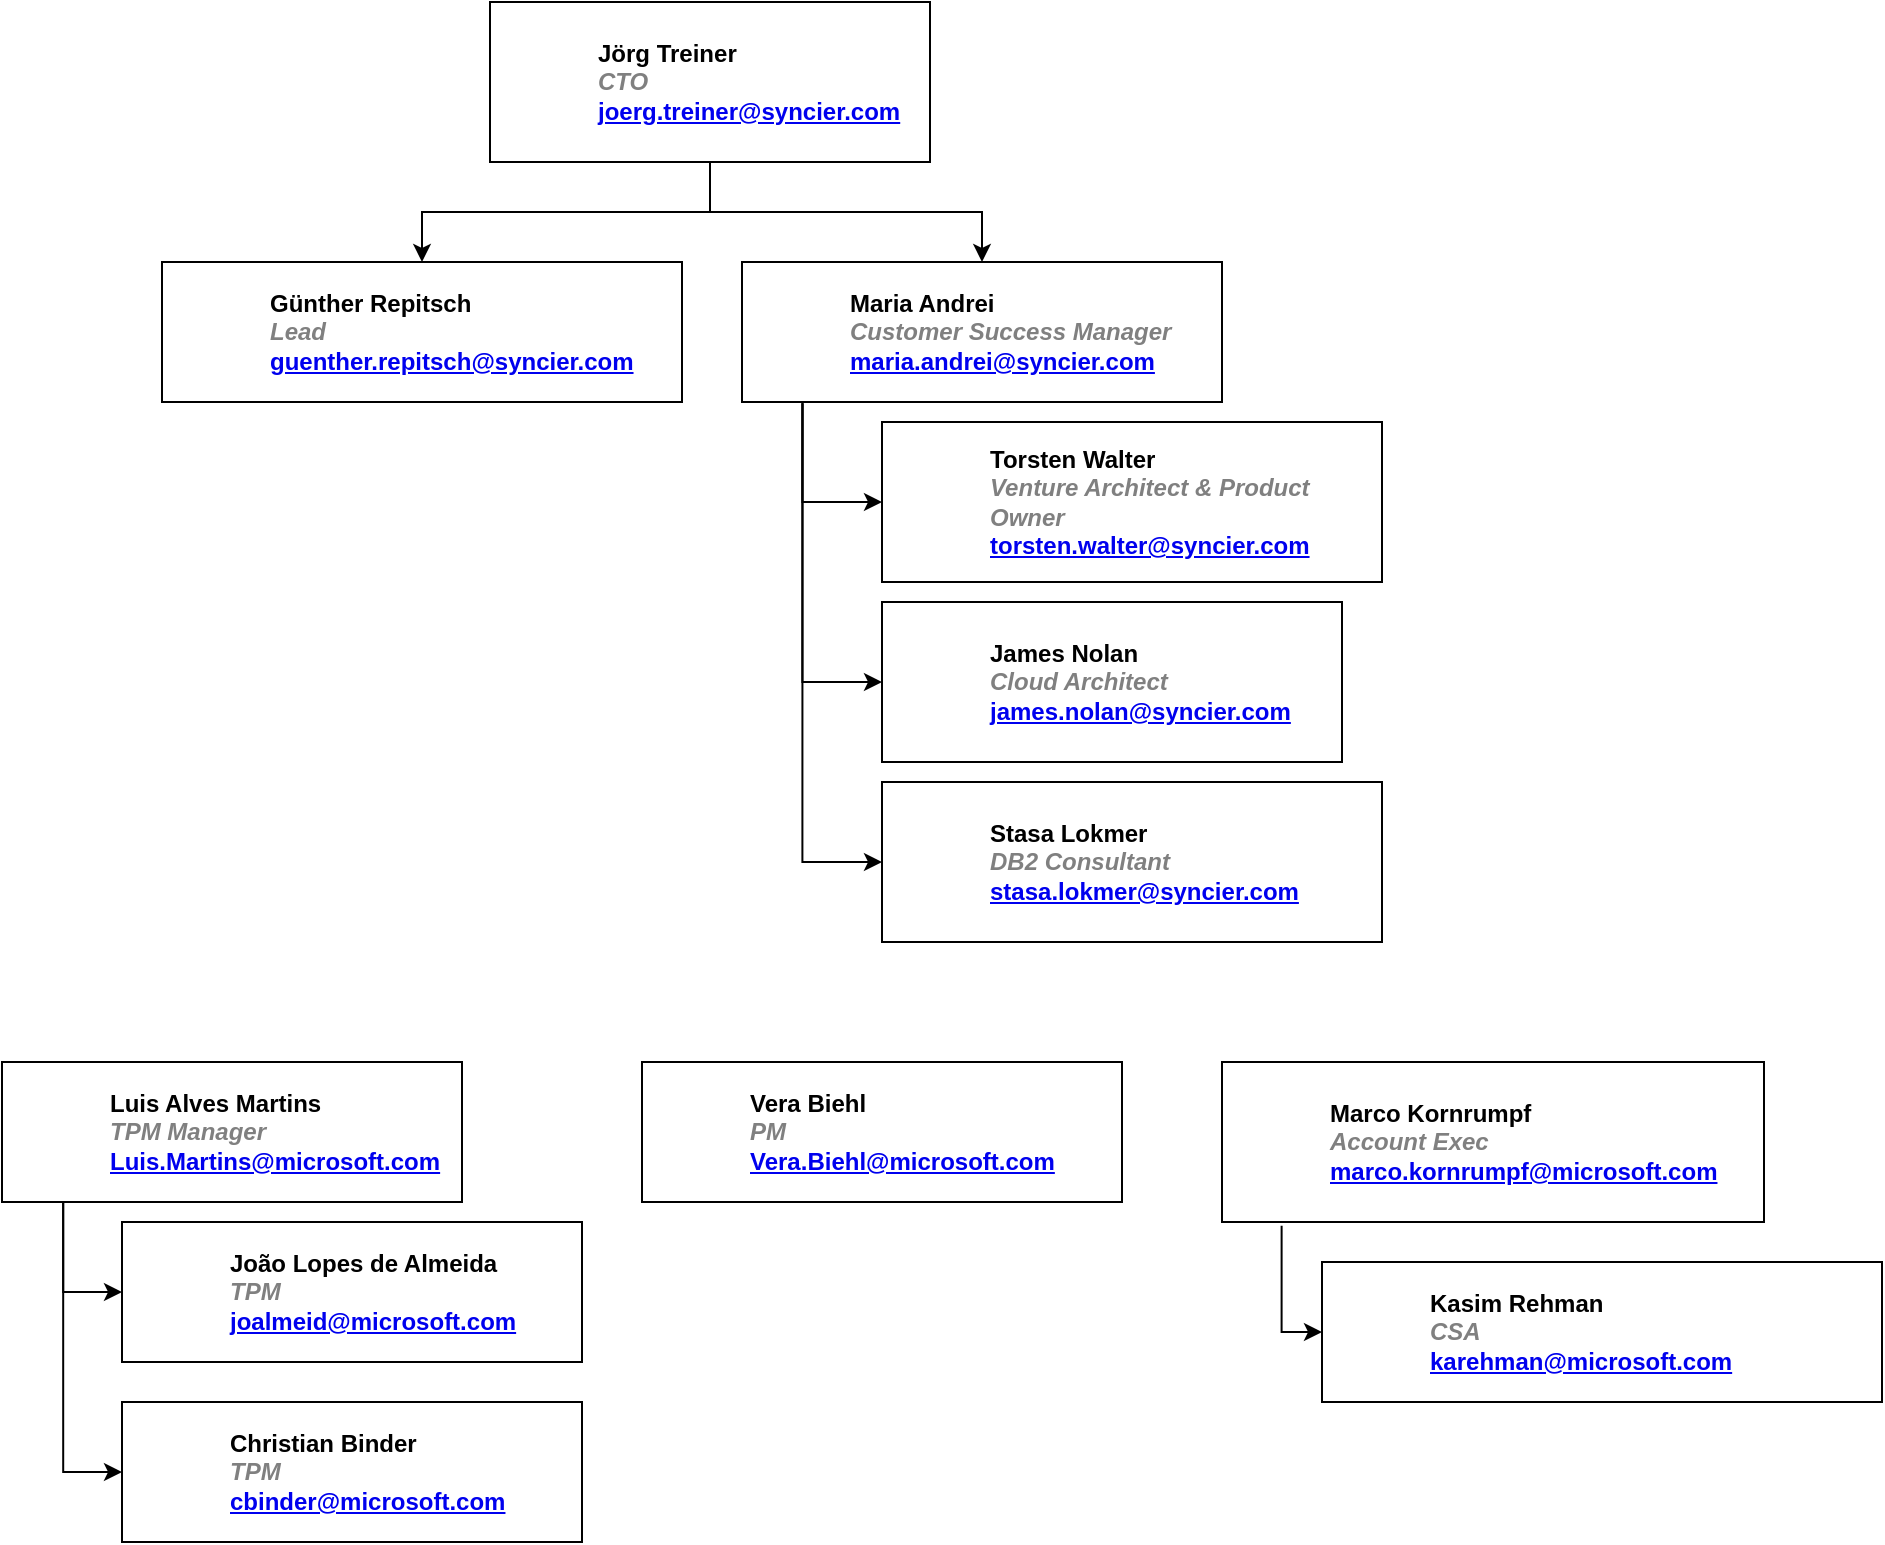 <mxfile version="14.5.8" type="github">
  <diagram id="prtHgNgQTEPvFCAcTncT" name="Page-1">
    <mxGraphModel dx="1523" dy="771" grid="1" gridSize="10" guides="1" tooltips="1" connect="1" arrows="1" fold="1" page="1" pageScale="1" pageWidth="827" pageHeight="1169" math="0" shadow="0">
      <root>
        <mxCell id="0" />
        <mxCell id="1" parent="0" />
        <mxCell id="XEXGEvhh6CeXuhuqBWVr-20" style="edgeStyle=orthogonalEdgeStyle;rounded=0;orthogonalLoop=1;jettySize=auto;html=1;exitX=0.5;exitY=1;exitDx=0;exitDy=0;" edge="1" parent="1" source="XEXGEvhh6CeXuhuqBWVr-22" target="XEXGEvhh6CeXuhuqBWVr-27">
          <mxGeometry relative="1" as="geometry" />
        </mxCell>
        <mxCell id="XEXGEvhh6CeXuhuqBWVr-21" style="edgeStyle=orthogonalEdgeStyle;rounded=0;orthogonalLoop=1;jettySize=auto;html=1;exitX=0.5;exitY=1;exitDx=0;exitDy=0;" edge="1" parent="1" source="XEXGEvhh6CeXuhuqBWVr-22" target="XEXGEvhh6CeXuhuqBWVr-23">
          <mxGeometry relative="1" as="geometry" />
        </mxCell>
        <UserObject label="Jörg Treiner&lt;br&gt;&lt;i style=&quot;color: gray&quot;&gt;CTO&lt;/i&gt;&lt;br&gt;&lt;a href=&quot;mailto:me@example.com&quot;&gt;joerg.treiner@syncier.com&lt;/a&gt;" name="Jörg Treiner " position="CTO" location="Munich" email="joerg.treiner@syncier.com" placeholders="1" link="https://www.linkedin.com/in/joergtreiner" id="XEXGEvhh6CeXuhuqBWVr-22">
          <mxCell style="label;image=https://cdn3.iconfinder.com/data/icons/user-avatars-1/512/users-9-2-128.png;whiteSpace=wrap;html=1;rounded=0;glass=0;treeFolding=1;treeMoving=1;" vertex="1" parent="1">
            <mxGeometry x="304" y="130" width="220" height="80" as="geometry" />
          </mxCell>
        </UserObject>
        <UserObject label="Günther Repitsch&lt;br&gt;&lt;i style=&quot;color: gray&quot;&gt;Lead&lt;/i&gt;&lt;br&gt;&lt;a href=&quot;mailto:me@example.com&quot;&gt;guenther.repitsch@syncier.com&lt;/a&gt;" name="Günther Repitsch " position="Lead" location="Munich" email="guenther.repitsch@syncier.com" placeholders="1" link="https://www.linkedin.com/in/g%C3%BCnther-repitsch-474876105" id="XEXGEvhh6CeXuhuqBWVr-23">
          <mxCell style="label;image=https://cdn3.iconfinder.com/data/icons/user-avatars-1/512/users-2-128.png;whiteSpace=wrap;html=1;rounded=0;glass=0;" vertex="1" parent="1">
            <mxGeometry x="140" y="260" width="260" height="70" as="geometry" />
          </mxCell>
        </UserObject>
        <mxCell id="XEXGEvhh6CeXuhuqBWVr-24" style="edgeStyle=orthogonalEdgeStyle;rounded=0;orthogonalLoop=1;jettySize=auto;html=1;exitX=0.126;exitY=1;exitDx=0;exitDy=0;entryX=0;entryY=0.5;entryDx=0;entryDy=0;exitPerimeter=0;" edge="1" parent="1" source="XEXGEvhh6CeXuhuqBWVr-27" target="XEXGEvhh6CeXuhuqBWVr-28">
          <mxGeometry relative="1" as="geometry" />
        </mxCell>
        <mxCell id="XEXGEvhh6CeXuhuqBWVr-25" style="edgeStyle=orthogonalEdgeStyle;rounded=0;orthogonalLoop=1;jettySize=auto;html=1;exitX=0.126;exitY=1.012;exitDx=0;exitDy=0;entryX=0;entryY=0.5;entryDx=0;entryDy=0;exitPerimeter=0;" edge="1" parent="1" source="XEXGEvhh6CeXuhuqBWVr-27" target="XEXGEvhh6CeXuhuqBWVr-29">
          <mxGeometry relative="1" as="geometry" />
        </mxCell>
        <mxCell id="XEXGEvhh6CeXuhuqBWVr-26" style="edgeStyle=orthogonalEdgeStyle;rounded=0;orthogonalLoop=1;jettySize=auto;html=1;exitX=0.126;exitY=0.976;exitDx=0;exitDy=0;entryX=0;entryY=0.5;entryDx=0;entryDy=0;exitPerimeter=0;" edge="1" parent="1" source="XEXGEvhh6CeXuhuqBWVr-27" target="XEXGEvhh6CeXuhuqBWVr-30">
          <mxGeometry relative="1" as="geometry" />
        </mxCell>
        <UserObject label="Maria Andrei&lt;br&gt;&lt;font color=&quot;#808080&quot;&gt;&lt;i&gt;Customer Success Manager&lt;/i&gt;&lt;/font&gt;&lt;br&gt;&lt;a href=&quot;mailto:me@example.com&quot;&gt;maria.andrei@syncier.com&lt;/a&gt;" name="Maria Andrei" position="Customer Success Manager" location="Munich" email="maria.andrei@syncier.com" placeholders="1" link="https://www.linkedin.com/in/maria-andrei-117a5b34" id="XEXGEvhh6CeXuhuqBWVr-27">
          <mxCell style="label;image=https://cdn3.iconfinder.com/data/icons/user-avatars-1/512/users-3-128.png;whiteSpace=wrap;html=1;rounded=0;glass=0;treeMoving=1;treeFolding=1;" vertex="1" parent="1">
            <mxGeometry x="430" y="260" width="240" height="70" as="geometry" />
          </mxCell>
        </UserObject>
        <UserObject label="Torsten Walter&lt;br&gt;&lt;i style=&quot;color: gray&quot;&gt;Venture Architect &amp;amp; Product Owner&lt;/i&gt;&lt;br&gt;&lt;a href=&quot;mailto:me@example.com&quot;&gt;torsten.walter@syncier.com&lt;/a&gt;" name="Torsten Walter" position="Venture Architect &amp; Product Owner" location="Munich" email="torsten.walter@syncier.com" placeholders="1" link="https://www.linkedin.com/in/torsten-walter-4697a777" id="XEXGEvhh6CeXuhuqBWVr-28">
          <mxCell style="label;image=https://cdn3.iconfinder.com/data/icons/user-avatars-1/512/users-10-3-128.png;whiteSpace=wrap;html=1;rounded=0;glass=0;treeFolding=1;treeMoving=1;" vertex="1" parent="1">
            <mxGeometry x="500" y="340" width="250" height="80" as="geometry" />
          </mxCell>
        </UserObject>
        <UserObject label="James Nolan&lt;br&gt;&lt;i style=&quot;color: gray&quot;&gt;Cloud Architect&lt;/i&gt;&lt;br&gt;&lt;a href=&quot;mailto:me@example.com&quot;&gt;james.nolan@syncier.com&lt;/a&gt;" name="James Nolan" position="Cloud Architect" location="Munich" email="James Nolan" placeholders="1" link="https://www.linkedin.com/in/cloudywithachanceofdevops" id="XEXGEvhh6CeXuhuqBWVr-29">
          <mxCell style="label;image=https://cdn3.iconfinder.com/data/icons/user-avatars-1/512/users-2-128.png;whiteSpace=wrap;html=1;rounded=0;glass=0;" vertex="1" parent="1">
            <mxGeometry x="500" y="430" width="230" height="80" as="geometry" />
          </mxCell>
        </UserObject>
        <UserObject label="Stasa Lokmer&amp;nbsp;&lt;br&gt;&lt;font color=&quot;#808080&quot;&gt;&lt;i&gt;DB2 Consultant&lt;br&gt;&lt;/i&gt;&lt;/font&gt;&lt;a href=&quot;mailto:me@example.com&quot;&gt;stasa.lokmer@syncier.com&lt;/a&gt;" name="Stasa Lokmer" position="DB2 Consultant" location="Munich" email="stasa.lokmer@syncier.com" placeholders="1" link="https://www.linkedin.com/in/stasa-lokmer-7bb33548" id="XEXGEvhh6CeXuhuqBWVr-30">
          <mxCell style="label;image=https://cdn3.iconfinder.com/data/icons/user-avatars-1/512/users-10-3-128.png;whiteSpace=wrap;html=1;rounded=0;glass=0;treeFolding=1;treeMoving=1;" vertex="1" parent="1">
            <mxGeometry x="500" y="520" width="250" height="80" as="geometry" />
          </mxCell>
        </UserObject>
        <UserObject label="João Lopes de Almeida&lt;br&gt;&lt;i style=&quot;color: gray&quot;&gt;TPM&lt;/i&gt;&lt;br&gt;&lt;a href=&quot;mailto:me@example.com&quot;&gt;joalmeid@microsoft.com&lt;/a&gt;" name="James Nolan" position="Cloud Architect" location="Munich" email="James Nolan" placeholders="1" link="https://www.linkedin.com/in/cloudywithachanceofdevops" id="XEXGEvhh6CeXuhuqBWVr-31">
          <mxCell style="label;image=https://cdn3.iconfinder.com/data/icons/user-avatars-1/512/users-2-128.png;whiteSpace=wrap;html=1;rounded=0;glass=0;" vertex="1" parent="1">
            <mxGeometry x="120" y="740" width="230" height="70" as="geometry" />
          </mxCell>
        </UserObject>
        <UserObject label="Vera Biehl&lt;br&gt;&lt;font color=&quot;#808080&quot;&gt;&lt;i&gt;PM&lt;/i&gt;&lt;/font&gt;&lt;br&gt;&lt;a href=&quot;mailto:me@example.com&quot;&gt;Vera.Biehl@microsoft.com&lt;/a&gt;" name="Maria Andrei" position="Customer Success Manager" location="Munich" email="maria.andrei@syncier.com" placeholders="1" link="https://www.linkedin.com/in/maria-andrei-117a5b34" id="XEXGEvhh6CeXuhuqBWVr-32">
          <mxCell style="label;image=https://cdn3.iconfinder.com/data/icons/user-avatars-1/512/users-3-128.png;whiteSpace=wrap;html=1;rounded=0;glass=0;treeMoving=1;treeFolding=1;" vertex="1" parent="1">
            <mxGeometry x="380" y="660" width="240" height="70" as="geometry" />
          </mxCell>
        </UserObject>
        <UserObject label="Kasim Rehman&lt;br&gt;&lt;i style=&quot;color: rgb(128 , 128 , 128)&quot;&gt;CSA&lt;/i&gt;&lt;br&gt;&lt;a href=&quot;mailto:me@example.com&quot;&gt;karehman@microsoft.com&lt;/a&gt;" name="Torsten Walter" position="Venture Architect &amp; Product Owner" location="Munich" email="torsten.walter@syncier.com" placeholders="1" link="https://www.linkedin.com/in/torsten-walter-4697a777" id="XEXGEvhh6CeXuhuqBWVr-33">
          <mxCell style="label;image=https://cdn3.iconfinder.com/data/icons/user-avatars-1/512/users-10-3-128.png;whiteSpace=wrap;html=1;rounded=0;glass=0;treeFolding=1;treeMoving=1;" vertex="1" parent="1">
            <mxGeometry x="720" y="760" width="280" height="70" as="geometry" />
          </mxCell>
        </UserObject>
        <mxCell id="XEXGEvhh6CeXuhuqBWVr-34" style="edgeStyle=orthogonalEdgeStyle;rounded=0;orthogonalLoop=1;jettySize=auto;html=1;exitX=0.133;exitY=0.991;exitDx=0;exitDy=0;entryX=0;entryY=0.5;entryDx=0;entryDy=0;exitPerimeter=0;" edge="1" parent="1" source="XEXGEvhh6CeXuhuqBWVr-36" target="XEXGEvhh6CeXuhuqBWVr-31">
          <mxGeometry relative="1" as="geometry" />
        </mxCell>
        <mxCell id="XEXGEvhh6CeXuhuqBWVr-35" style="edgeStyle=orthogonalEdgeStyle;rounded=0;orthogonalLoop=1;jettySize=auto;html=1;exitX=0.133;exitY=0.946;exitDx=0;exitDy=0;entryX=0;entryY=0.5;entryDx=0;entryDy=0;exitPerimeter=0;" edge="1" parent="1" source="XEXGEvhh6CeXuhuqBWVr-36" target="XEXGEvhh6CeXuhuqBWVr-37">
          <mxGeometry relative="1" as="geometry" />
        </mxCell>
        <UserObject label="Luis Alves Martins&lt;br&gt;&lt;i style=&quot;color: gray&quot;&gt;TPM Manager&lt;/i&gt;&lt;br&gt;&lt;a href=&quot;mailto:me@example.com&quot;&gt;Luis.Martins@microsoft.com&lt;/a&gt;" name="James Nolan" position="Cloud Architect" location="Munich" email="James Nolan" placeholders="1" link="https://www.linkedin.com/in/cloudywithachanceofdevops" id="XEXGEvhh6CeXuhuqBWVr-36">
          <mxCell style="label;image=https://cdn3.iconfinder.com/data/icons/user-avatars-1/512/users-2-128.png;whiteSpace=wrap;html=1;rounded=0;glass=0;" vertex="1" parent="1">
            <mxGeometry x="60" y="660" width="230" height="70" as="geometry" />
          </mxCell>
        </UserObject>
        <UserObject label="Christian Binder&lt;br&gt;&lt;i style=&quot;color: gray&quot;&gt;TPM&lt;/i&gt;&lt;br&gt;&lt;a href=&quot;mailto:me@example.com&quot;&gt;cbinder@microsoft.com&lt;/a&gt;" name="James Nolan" position="Cloud Architect" location="Munich" email="James Nolan" placeholders="1" link="https://www.linkedin.com/in/cloudywithachanceofdevops" id="XEXGEvhh6CeXuhuqBWVr-37">
          <mxCell style="label;image=https://cdn3.iconfinder.com/data/icons/user-avatars-1/512/users-2-128.png;whiteSpace=wrap;html=1;rounded=0;glass=0;" vertex="1" parent="1">
            <mxGeometry x="120" y="830" width="230" height="70" as="geometry" />
          </mxCell>
        </UserObject>
        <mxCell id="XEXGEvhh6CeXuhuqBWVr-38" style="edgeStyle=orthogonalEdgeStyle;rounded=0;orthogonalLoop=1;jettySize=auto;html=1;exitX=0.11;exitY=1.023;exitDx=0;exitDy=0;entryX=0;entryY=0.5;entryDx=0;entryDy=0;exitPerimeter=0;" edge="1" parent="1" source="XEXGEvhh6CeXuhuqBWVr-39" target="XEXGEvhh6CeXuhuqBWVr-33">
          <mxGeometry relative="1" as="geometry" />
        </mxCell>
        <UserObject label="Marco Kornrumpf&lt;br&gt;&lt;i style=&quot;color: rgb(128 , 128 , 128)&quot;&gt;Account Exec&lt;/i&gt;&lt;br&gt;&lt;a href=&quot;mailto:me@example.com&quot;&gt;marco.kornrumpf@microsoft.com&lt;/a&gt;" name="Jörg Treiner " position="CTO" location="Munich" email="joerg.treiner@syncier.com" placeholders="1" link="https://www.linkedin.com/in/joergtreiner" id="XEXGEvhh6CeXuhuqBWVr-39">
          <mxCell style="label;image=https://cdn3.iconfinder.com/data/icons/user-avatars-1/512/users-9-2-128.png;whiteSpace=wrap;html=1;rounded=0;glass=0;treeFolding=1;treeMoving=1;" vertex="1" parent="1">
            <mxGeometry x="670" y="660" width="271" height="80" as="geometry" />
          </mxCell>
        </UserObject>
      </root>
    </mxGraphModel>
  </diagram>
</mxfile>
